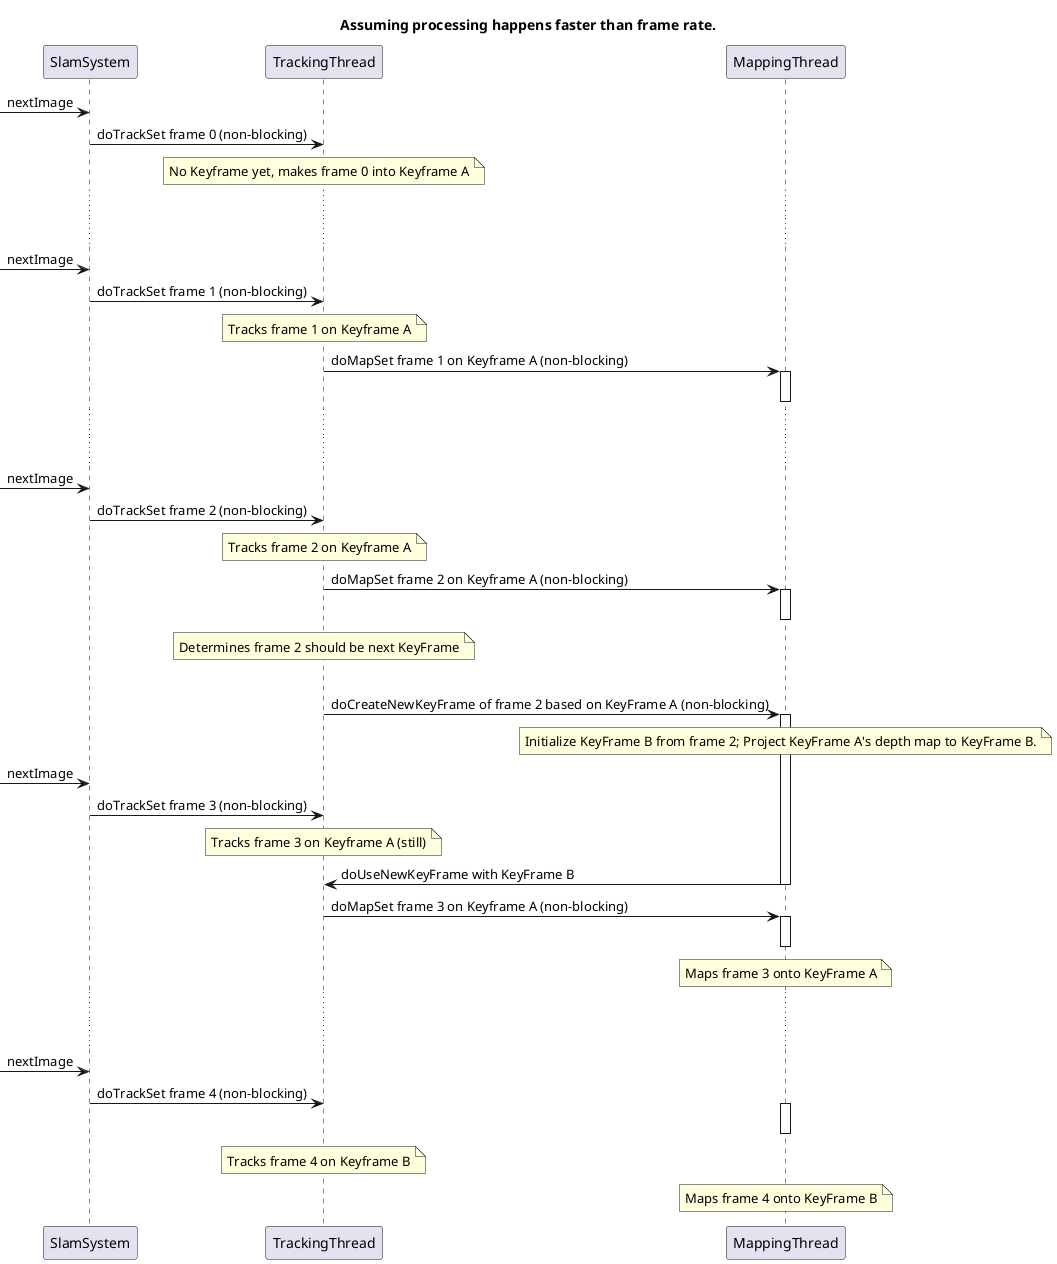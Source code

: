 @startuml

title Assuming processing happens faster than frame rate.

[-> SlamSystem: nextImage

SlamSystem -> TrackingThread: doTrackSet frame 0 (non-blocking)
note over TrackingThread: No Keyframe yet, makes frame 0 into Keyframe A

...
...

[-> SlamSystem: nextImage
SlamSystem -> TrackingThread: doTrackSet frame 1 (non-blocking)
note over TrackingThread: Tracks frame 1 on Keyframe A

TrackingThread -> MappingThread: doMapSet frame 1 on Keyframe A (non-blocking)
activate MappingThread
deactivate MappingThread

...
...

[-> SlamSystem: nextImage
SlamSystem -> TrackingThread: doTrackSet frame 2 (non-blocking)
note over TrackingThread: Tracks frame 2 on Keyframe A

TrackingThread -> MappingThread: doMapSet frame 2 on Keyframe A (non-blocking)
activate MappingThread

note over TrackingThread: Determines frame 2 should be next KeyFrame

|||
deactivate MappingThread

TrackingThread -> MappingThread: doCreateNewKeyFrame of frame 2 based on KeyFrame A (non-blocking)
activate MappingThread
note over MappingThread:  Initialize KeyFrame B from frame 2; Project KeyFrame A's depth map to KeyFrame B.

[-> SlamSystem: nextImage
SlamSystem -> TrackingThread: doTrackSet frame 3 (non-blocking)
note over TrackingThread: Tracks frame 3 on Keyframe A (still)

MappingThread -> TrackingThread: doUseNewKeyFrame with KeyFrame B
deactivate MappingThread

TrackingThread -> MappingThread: doMapSet frame 3 on Keyframe A (non-blocking)
activate MappingThread
note over MappingThread:  Maps frame 3 onto KeyFrame A
deactivate MappingThread

...
...

[-> SlamSystem: nextImage
SlamSystem -> TrackingThread: doTrackSet frame 4 (non-blocking)
note over TrackingThread: Tracks frame 4 on Keyframe B
note over MappingThread:  Maps frame 4 onto KeyFrame B
activate MappingThread
deactivate MappingThread

@enduml
